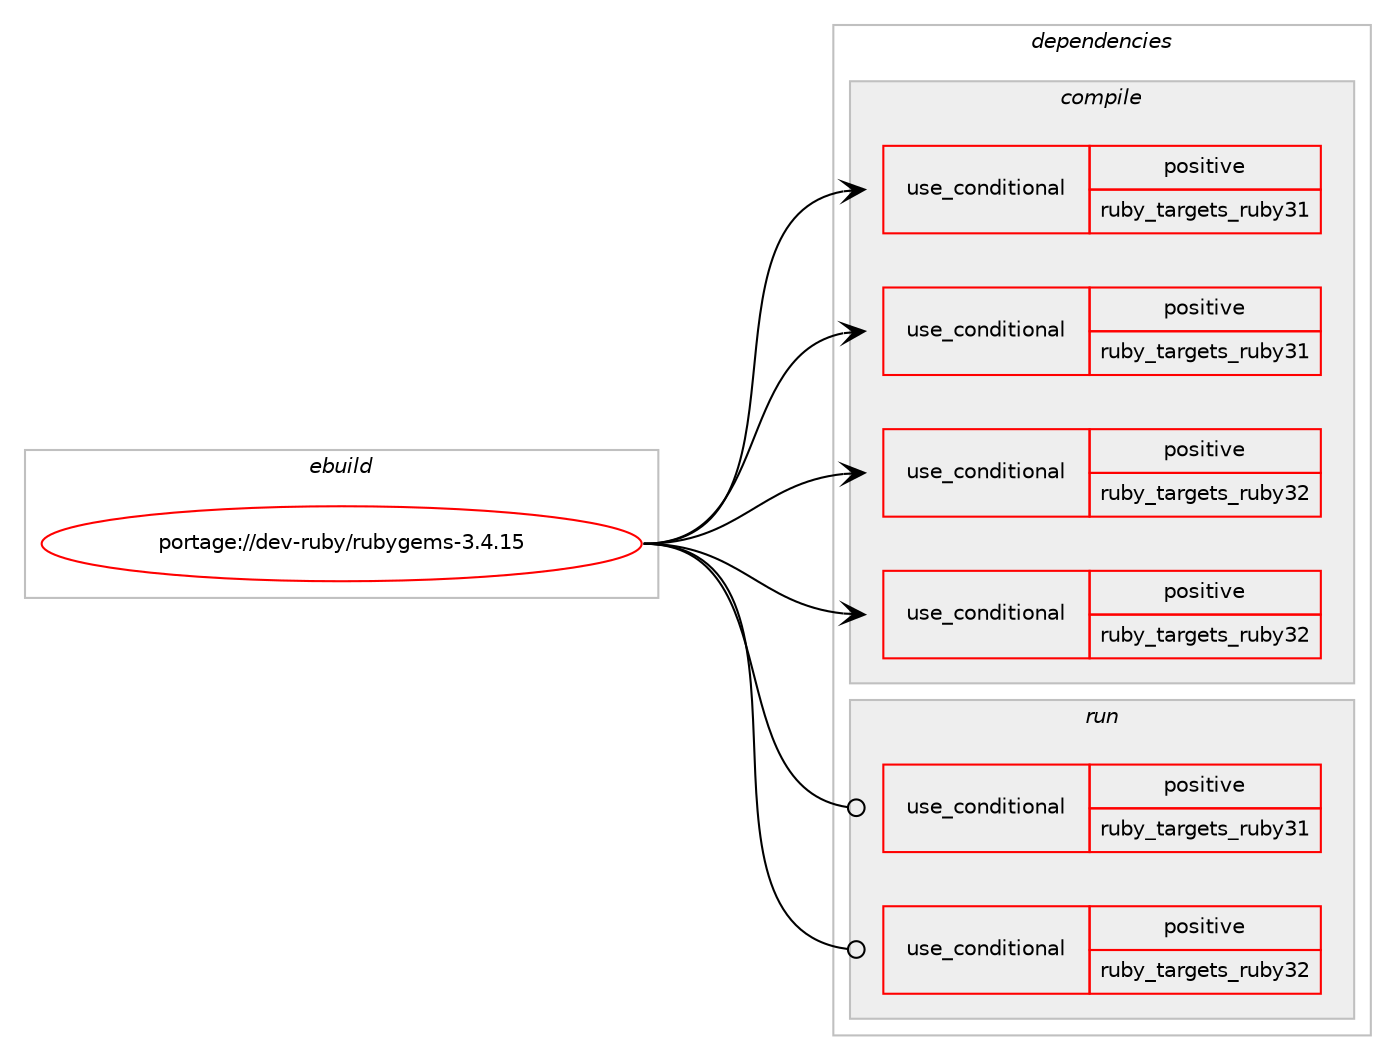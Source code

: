 digraph prolog {

# *************
# Graph options
# *************

newrank=true;
concentrate=true;
compound=true;
graph [rankdir=LR,fontname=Helvetica,fontsize=10,ranksep=1.5];#, ranksep=2.5, nodesep=0.2];
edge  [arrowhead=vee];
node  [fontname=Helvetica,fontsize=10];

# **********
# The ebuild
# **********

subgraph cluster_leftcol {
color=gray;
rank=same;
label=<<i>ebuild</i>>;
id [label="portage://dev-ruby/rubygems-3.4.15", color=red, width=4, href="../dev-ruby/rubygems-3.4.15.svg"];
}

# ****************
# The dependencies
# ****************

subgraph cluster_midcol {
color=gray;
label=<<i>dependencies</i>>;
subgraph cluster_compile {
fillcolor="#eeeeee";
style=filled;
label=<<i>compile</i>>;
subgraph cond54555 {
dependency103396 [label=<<TABLE BORDER="0" CELLBORDER="1" CELLSPACING="0" CELLPADDING="4"><TR><TD ROWSPAN="3" CELLPADDING="10">use_conditional</TD></TR><TR><TD>positive</TD></TR><TR><TD>ruby_targets_ruby31</TD></TR></TABLE>>, shape=none, color=red];
# *** BEGIN UNKNOWN DEPENDENCY TYPE (TODO) ***
# dependency103396 -> package_dependency(portage://dev-ruby/rubygems-3.4.15,install,no,dev-lang,ruby,none,[,,],[slot(3.1)],[])
# *** END UNKNOWN DEPENDENCY TYPE (TODO) ***

}
id:e -> dependency103396:w [weight=20,style="solid",arrowhead="vee"];
subgraph cond54556 {
dependency103397 [label=<<TABLE BORDER="0" CELLBORDER="1" CELLSPACING="0" CELLPADDING="4"><TR><TD ROWSPAN="3" CELLPADDING="10">use_conditional</TD></TR><TR><TD>positive</TD></TR><TR><TD>ruby_targets_ruby31</TD></TR></TABLE>>, shape=none, color=red];
# *** BEGIN UNKNOWN DEPENDENCY TYPE (TODO) ***
# dependency103397 -> package_dependency(portage://dev-ruby/rubygems-3.4.15,install,no,virtual,ruby-ssl,none,[,,],[],[use(enable(ruby_targets_ruby31),negative)])
# *** END UNKNOWN DEPENDENCY TYPE (TODO) ***

}
id:e -> dependency103397:w [weight=20,style="solid",arrowhead="vee"];
subgraph cond54557 {
dependency103398 [label=<<TABLE BORDER="0" CELLBORDER="1" CELLSPACING="0" CELLPADDING="4"><TR><TD ROWSPAN="3" CELLPADDING="10">use_conditional</TD></TR><TR><TD>positive</TD></TR><TR><TD>ruby_targets_ruby32</TD></TR></TABLE>>, shape=none, color=red];
# *** BEGIN UNKNOWN DEPENDENCY TYPE (TODO) ***
# dependency103398 -> package_dependency(portage://dev-ruby/rubygems-3.4.15,install,no,dev-lang,ruby,none,[,,],[slot(3.2)],[])
# *** END UNKNOWN DEPENDENCY TYPE (TODO) ***

}
id:e -> dependency103398:w [weight=20,style="solid",arrowhead="vee"];
subgraph cond54558 {
dependency103399 [label=<<TABLE BORDER="0" CELLBORDER="1" CELLSPACING="0" CELLPADDING="4"><TR><TD ROWSPAN="3" CELLPADDING="10">use_conditional</TD></TR><TR><TD>positive</TD></TR><TR><TD>ruby_targets_ruby32</TD></TR></TABLE>>, shape=none, color=red];
# *** BEGIN UNKNOWN DEPENDENCY TYPE (TODO) ***
# dependency103399 -> package_dependency(portage://dev-ruby/rubygems-3.4.15,install,no,virtual,ruby-ssl,none,[,,],[],[use(enable(ruby_targets_ruby32),negative)])
# *** END UNKNOWN DEPENDENCY TYPE (TODO) ***

}
id:e -> dependency103399:w [weight=20,style="solid",arrowhead="vee"];
}
subgraph cluster_compileandrun {
fillcolor="#eeeeee";
style=filled;
label=<<i>compile and run</i>>;
}
subgraph cluster_run {
fillcolor="#eeeeee";
style=filled;
label=<<i>run</i>>;
subgraph cond54559 {
dependency103400 [label=<<TABLE BORDER="0" CELLBORDER="1" CELLSPACING="0" CELLPADDING="4"><TR><TD ROWSPAN="3" CELLPADDING="10">use_conditional</TD></TR><TR><TD>positive</TD></TR><TR><TD>ruby_targets_ruby31</TD></TR></TABLE>>, shape=none, color=red];
# *** BEGIN UNKNOWN DEPENDENCY TYPE (TODO) ***
# dependency103400 -> package_dependency(portage://dev-ruby/rubygems-3.4.15,run,no,dev-lang,ruby,none,[,,],[slot(3.1)],[])
# *** END UNKNOWN DEPENDENCY TYPE (TODO) ***

}
id:e -> dependency103400:w [weight=20,style="solid",arrowhead="odot"];
subgraph cond54560 {
dependency103401 [label=<<TABLE BORDER="0" CELLBORDER="1" CELLSPACING="0" CELLPADDING="4"><TR><TD ROWSPAN="3" CELLPADDING="10">use_conditional</TD></TR><TR><TD>positive</TD></TR><TR><TD>ruby_targets_ruby32</TD></TR></TABLE>>, shape=none, color=red];
# *** BEGIN UNKNOWN DEPENDENCY TYPE (TODO) ***
# dependency103401 -> package_dependency(portage://dev-ruby/rubygems-3.4.15,run,no,dev-lang,ruby,none,[,,],[slot(3.2)],[])
# *** END UNKNOWN DEPENDENCY TYPE (TODO) ***

}
id:e -> dependency103401:w [weight=20,style="solid",arrowhead="odot"];
}
}

# **************
# The candidates
# **************

subgraph cluster_choices {
rank=same;
color=gray;
label=<<i>candidates</i>>;

}

}
